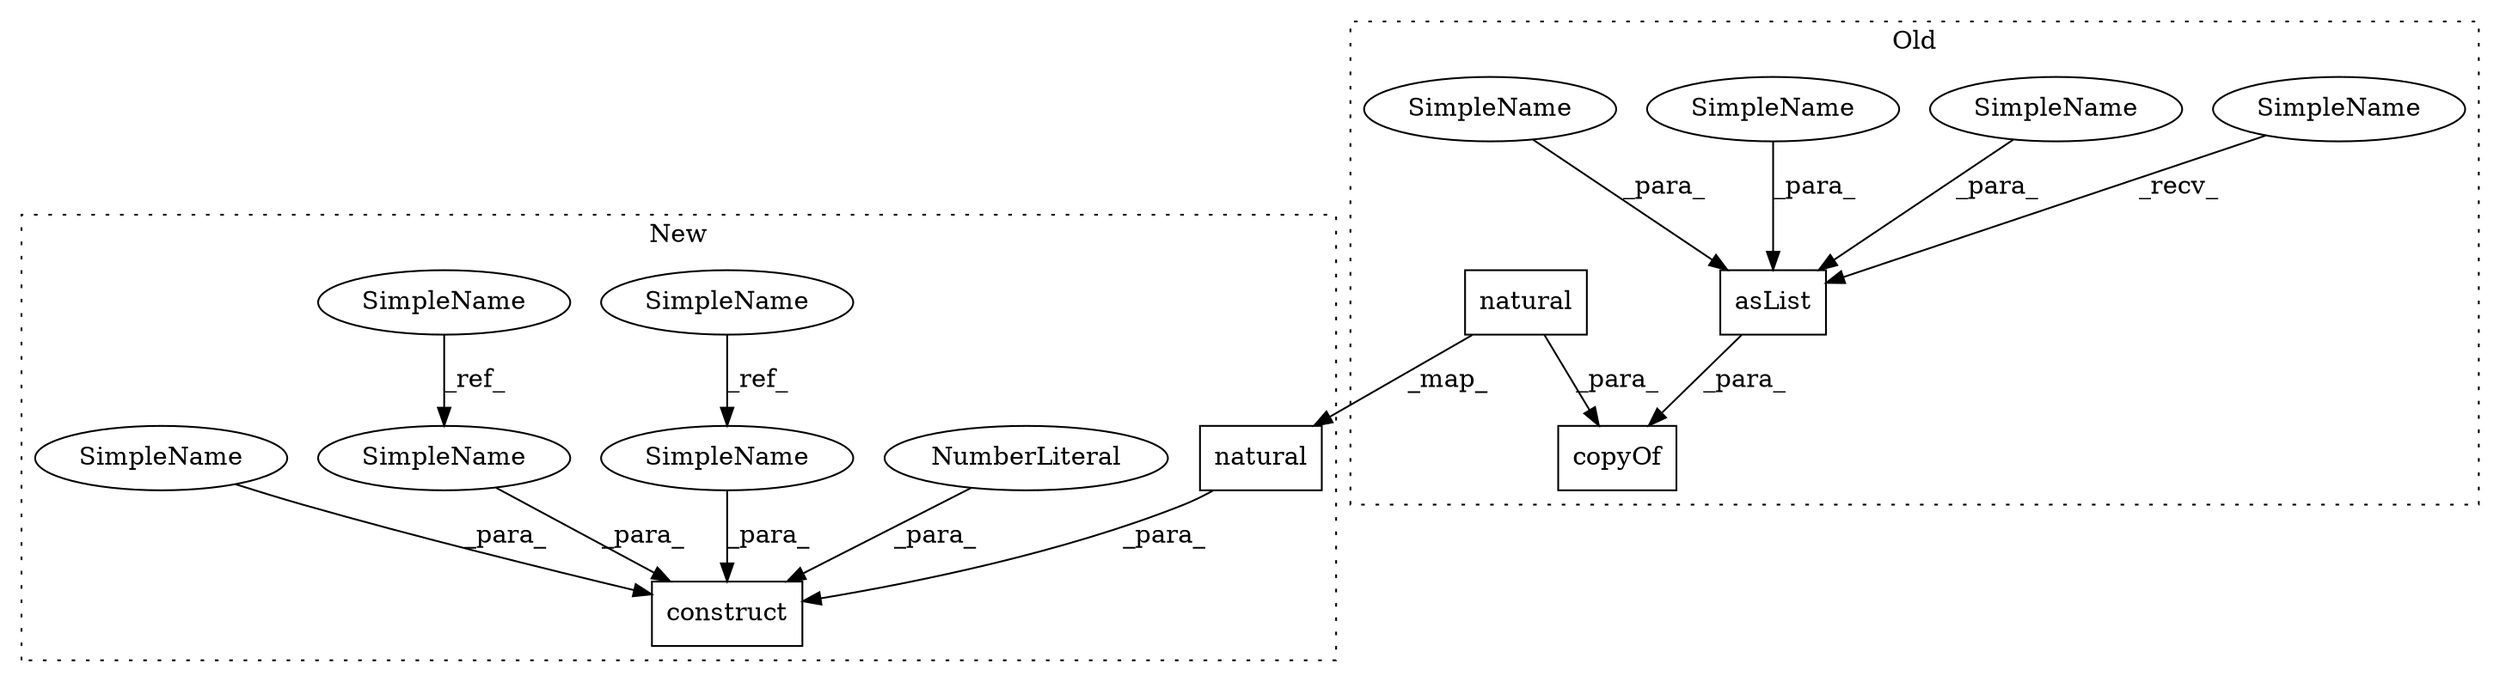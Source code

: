 digraph G {
subgraph cluster0 {
1 [label="natural" a="32" s="7241" l="9" shape="box"];
4 [label="copyOf" a="32" s="7225,7285" l="7,1" shape="box"];
7 [label="asList" a="32" s="7259,7284" l="7,1" shape="box"];
10 [label="SimpleName" a="42" s="7252" l="6" shape="ellipse"];
11 [label="SimpleName" a="42" s="7266" l="2" shape="ellipse"];
14 [label="SimpleName" a="42" s="7270" l="2" shape="ellipse"];
15 [label="SimpleName" a="42" s="7278" l="2" shape="ellipse"];
label = "Old";
style="dotted";
}
subgraph cluster1 {
2 [label="natural" a="32" s="7241" l="9" shape="box"];
3 [label="construct" a="32" s="7222,7273" l="10,1" shape="box"];
5 [label="NumberLiteral" a="34" s="7252" l="1" shape="ellipse"];
6 [label="SimpleName" a="42" s="7199" l="2" shape="ellipse"];
8 [label="SimpleName" a="42" s="7187" l="2" shape="ellipse"];
9 [label="SimpleName" a="42" s="7259" l="2" shape="ellipse"];
12 [label="SimpleName" a="42" s="7255" l="2" shape="ellipse"];
13 [label="SimpleName" a="42" s="7267" l="2" shape="ellipse"];
label = "New";
style="dotted";
}
1 -> 2 [label="_map_"];
1 -> 4 [label="_para_"];
2 -> 3 [label="_para_"];
5 -> 3 [label="_para_"];
6 -> 13 [label="_ref_"];
7 -> 4 [label="_para_"];
8 -> 9 [label="_ref_"];
9 -> 3 [label="_para_"];
10 -> 7 [label="_recv_"];
11 -> 7 [label="_para_"];
12 -> 3 [label="_para_"];
13 -> 3 [label="_para_"];
14 -> 7 [label="_para_"];
15 -> 7 [label="_para_"];
}